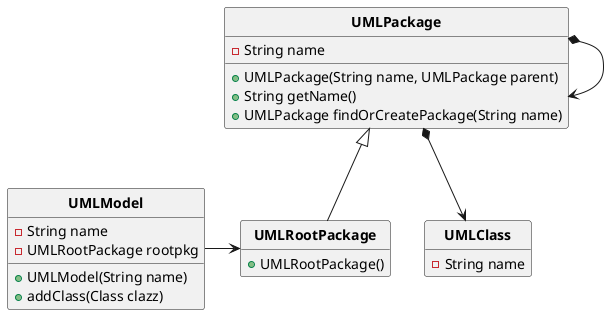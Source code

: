 @startuml
'https://plantuml.com/sequence-diagram
skinparam classFontStyle Bold
skinparam style strictuml

hide empty members

class UMLClass {
    -String name
}

class UMLPackage {
    +UMLPackage(String name, UMLPackage parent)
    +String getName()
    +UMLPackage findOrCreatePackage(String name)
    
    -String name
}

class UMLRootPackage extends UMLPackage {
    +UMLRootPackage()
}

class UMLModel {
    +UMLModel(String name)
    +addClass(Class clazz)
    
    -String name
    -UMLRootPackage rootpkg
}

UMLModel -> UMLRootPackage
UMLPackage *-> UMLPackage
UMLPackage *--> UMLClass

@enduml
